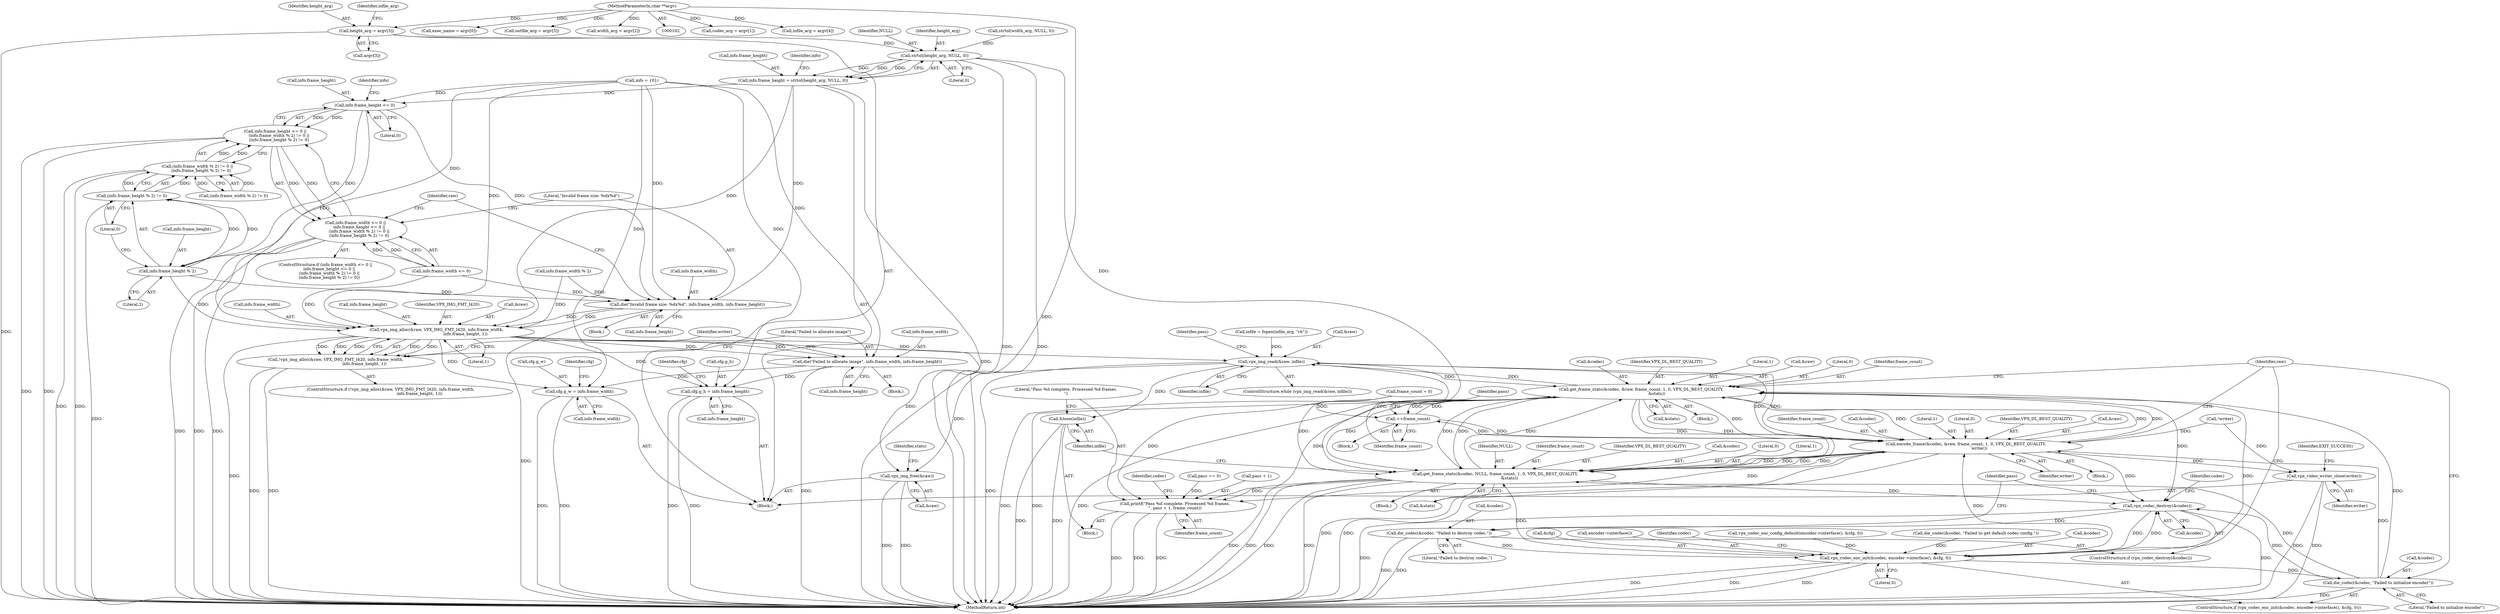 digraph "0_Android_5a9753fca56f0eeb9f61e342b2fccffc364f9426_18@array" {
"1000147" [label="(Call,height_arg = argv[3])"];
"1000104" [label="(MethodParameterIn,char **argv)"];
"1000215" [label="(Call,strtol(height_arg, NULL, 0))"];
"1000211" [label="(Call,info.frame_height = strtol(height_arg, NULL, 0))"];
"1000227" [label="(Call,info.frame_height <= 0)"];
"1000226" [label="(Call,info.frame_height <= 0 ||\n      (info.frame_width % 2) != 0 ||\n      (info.frame_height % 2) != 0)"];
"1000220" [label="(Call,info.frame_width <= 0 ||\n      info.frame_height <= 0 ||\n      (info.frame_width % 2) != 0 ||\n      (info.frame_height % 2) != 0)"];
"1000241" [label="(Call,info.frame_height % 2)"];
"1000240" [label="(Call,(info.frame_height % 2) != 0)"];
"1000232" [label="(Call,(info.frame_width % 2) != 0 ||\n      (info.frame_height % 2) != 0)"];
"1000248" [label="(Call,die(\"Invalid frame size: %dx%d\", info.frame_width, info.frame_height))"];
"1000258" [label="(Call,vpx_img_alloc(&raw, VPX_IMG_FMT_I420, info.frame_width,\n                                             info.frame_height, 1))"];
"1000257" [label="(Call,!vpx_img_alloc(&raw, VPX_IMG_FMT_I420, info.frame_width,\n                                             info.frame_height, 1))"];
"1000270" [label="(Call,die(\"Failed to allocate image\", info.frame_width, info.frame_height))"];
"1000308" [label="(Call,cfg.g_w = info.frame_width)"];
"1000315" [label="(Call,cfg.g_h = info.frame_height)"];
"1000408" [label="(Call,vpx_img_read(&raw, infile))"];
"1000420" [label="(Call,get_frame_stats(&codec, &raw, frame_count, 1, 0, VPX_DL_BEST_QUALITY,\n                        &stats))"];
"1000413" [label="(Call,++frame_count)"];
"1000433" [label="(Call,encode_frame(&codec, &raw, frame_count, 1, 0, VPX_DL_BEST_QUALITY,\n                     writer))"];
"1000448" [label="(Call,get_frame_stats(&codec, NULL, frame_count, 1, 0, VPX_DL_BEST_QUALITY,\n                      &stats))"];
"1000464" [label="(Call,printf(\"Pass %d complete. Processed %d frames.\n\", pass + 1, frame_count))"];
"1000471" [label="(Call,vpx_codec_destroy(&codec))"];
"1000396" [label="(Call,vpx_codec_enc_init(&codec, encoder->interface(), &cfg, 0))"];
"1000403" [label="(Call,die_codec(&codec, \"Failed to initialize encoder\"))"];
"1000474" [label="(Call,die_codec(&codec, \"Failed to destroy codec.\"))"];
"1000485" [label="(Call,vpx_video_writer_close(writer))"];
"1000462" [label="(Call,fclose(infile))"];
"1000478" [label="(Call,vpx_img_free(&raw))"];
"1000227" [label="(Call,info.frame_height <= 0)"];
"1000465" [label="(Literal,\"Pass %d complete. Processed %d frames.\n\")"];
"1000400" [label="(Call,&cfg)"];
"1000241" [label="(Call,info.frame_height % 2)"];
"1000438" [label="(Identifier,frame_count)"];
"1000226" [label="(Call,info.frame_height <= 0 ||\n      (info.frame_width % 2) != 0 ||\n      (info.frame_height % 2) != 0)"];
"1000275" [label="(Call,info.frame_height)"];
"1000137" [label="(Call,codec_arg = argv[1])"];
"1000279" [label="(Identifier,writer)"];
"1000420" [label="(Call,get_frame_stats(&codec, &raw, frame_count, 1, 0, VPX_DL_BEST_QUALITY,\n                        &stats))"];
"1000463" [label="(Identifier,infile)"];
"1000406" [label="(Literal,\"Failed to initialize encoder\")"];
"1000399" [label="(Call,encoder->interface())"];
"1000257" [label="(Call,!vpx_img_alloc(&raw, VPX_IMG_FMT_I420, info.frame_width,\n                                             info.frame_height, 1))"];
"1000357" [label="(Identifier,pass)"];
"1000250" [label="(Call,info.frame_width)"];
"1000272" [label="(Call,info.frame_width)"];
"1000417" [label="(Identifier,pass)"];
"1000442" [label="(Identifier,writer)"];
"1000472" [label="(Call,&codec)"];
"1000428" [label="(Identifier,VPX_DL_BEST_QUALITY)"];
"1000233" [label="(Call,(info.frame_width % 2) != 0)"];
"1000405" [label="(Identifier,codec)"];
"1000432" [label="(Block,)"];
"1000260" [label="(Identifier,raw)"];
"1000473" [label="(Identifier,codec)"];
"1000456" [label="(Call,&stats)"];
"1000312" [label="(Call,info.frame_width)"];
"1000297" [label="(Call,vpx_codec_enc_config_default(encoder->interface(), &cfg, 0))"];
"1000268" [label="(Literal,1)"];
"1000325" [label="(Identifier,cfg)"];
"1000434" [label="(Call,&codec)"];
"1000308" [label="(Call,cfg.g_w = info.frame_width)"];
"1000470" [label="(ControlStructure,if (vpx_codec_destroy(&codec)))"];
"1000426" [label="(Literal,1)"];
"1000246" [label="(Literal,0)"];
"1000404" [label="(Call,&codec)"];
"1000486" [label="(Identifier,writer)"];
"1000316" [label="(Call,cfg.g_h)"];
"1000270" [label="(Call,die(\"Failed to allocate image\", info.frame_width, info.frame_height))"];
"1000423" [label="(Call,&raw)"];
"1000258" [label="(Call,vpx_img_alloc(&raw, VPX_IMG_FMT_I420, info.frame_width,\n                                             info.frame_height, 1))"];
"1000265" [label="(Call,info.frame_height)"];
"1000286" [label="(Call,!writer)"];
"1000152" [label="(Call,infile_arg = argv[4])"];
"1000253" [label="(Call,info.frame_height)"];
"1000212" [label="(Call,info.frame_height)"];
"1000433" [label="(Call,encode_frame(&codec, &raw, frame_count, 1, 0, VPX_DL_BEST_QUALITY,\n                     writer))"];
"1000429" [label="(Call,&stats)"];
"1000439" [label="(Literal,1)"];
"1000261" [label="(Identifier,VPX_IMG_FMT_I420)"];
"1000105" [label="(Block,)"];
"1000162" [label="(Call,exec_name = argv[0])"];
"1000217" [label="(Identifier,NULL)"];
"1000485" [label="(Call,vpx_video_writer_close(writer))"];
"1000157" [label="(Call,outfile_arg = argv[5])"];
"1000419" [label="(Block,)"];
"1000410" [label="(Identifier,raw)"];
"1000259" [label="(Call,&raw)"];
"1000387" [label="(Call,infile = fopen(infile_arg, \"rb\"))"];
"1000245" [label="(Literal,2)"];
"1000242" [label="(Call,info.frame_height)"];
"1000148" [label="(Identifier,height_arg)"];
"1000228" [label="(Call,info.frame_height)"];
"1000153" [label="(Identifier,infile_arg)"];
"1000232" [label="(Call,(info.frame_width % 2) != 0 ||\n      (info.frame_height % 2) != 0)"];
"1000412" [label="(Block,)"];
"1000396" [label="(Call,vpx_codec_enc_init(&codec, encoder->interface(), &cfg, 0))"];
"1000448" [label="(Call,get_frame_stats(&codec, NULL, frame_count, 1, 0, VPX_DL_BEST_QUALITY,\n                      &stats))"];
"1000216" [label="(Identifier,height_arg)"];
"1000427" [label="(Literal,0)"];
"1000474" [label="(Call,die_codec(&codec, \"Failed to destroy codec.\"))"];
"1000444" [label="(Call,pass == 0)"];
"1000451" [label="(Identifier,NULL)"];
"1000104" [label="(MethodParameterIn,char **argv)"];
"1000452" [label="(Identifier,frame_count)"];
"1000440" [label="(Literal,0)"];
"1000409" [label="(Call,&raw)"];
"1000455" [label="(Identifier,VPX_DL_BEST_QUALITY)"];
"1000488" [label="(Identifier,EXIT_SUCCESS)"];
"1000476" [label="(Identifier,codec)"];
"1000411" [label="(Identifier,infile)"];
"1000309" [label="(Call,cfg.g_w)"];
"1000447" [label="(Block,)"];
"1000142" [label="(Call,width_arg = argv[2])"];
"1000269" [label="(Block,)"];
"1000489" [label="(MethodReturn,int)"];
"1000211" [label="(Call,info.frame_height = strtol(height_arg, NULL, 0))"];
"1000240" [label="(Call,(info.frame_height % 2) != 0)"];
"1000234" [label="(Call,info.frame_width % 2)"];
"1000315" [label="(Call,cfg.g_h = info.frame_height)"];
"1000441" [label="(Identifier,VPX_DL_BEST_QUALITY)"];
"1000475" [label="(Call,&codec)"];
"1000248" [label="(Call,die(\"Invalid frame size: %dx%d\", info.frame_width, info.frame_height))"];
"1000478" [label="(Call,vpx_img_free(&raw))"];
"1000407" [label="(ControlStructure,while (vpx_img_read(&raw, infile)))"];
"1000483" [label="(Identifier,stats)"];
"1000271" [label="(Literal,\"Failed to allocate image\")"];
"1000149" [label="(Call,argv[3])"];
"1000479" [label="(Call,&raw)"];
"1000223" [label="(Identifier,info)"];
"1000445" [label="(Identifier,pass)"];
"1000304" [label="(Call,die_codec(&codec, \"Failed to get default codec config.\"))"];
"1000122" [label="(Call,info = {0})"];
"1000147" [label="(Call,height_arg = argv[3])"];
"1000471" [label="(Call,vpx_codec_destroy(&codec))"];
"1000449" [label="(Call,&codec)"];
"1000207" [label="(Call,strtol(width_arg, NULL, 0))"];
"1000262" [label="(Call,info.frame_width)"];
"1000414" [label="(Identifier,frame_count)"];
"1000464" [label="(Call,printf(\"Pass %d complete. Processed %d frames.\n\", pass + 1, frame_count))"];
"1000477" [label="(Literal,\"Failed to destroy codec.\")"];
"1000220" [label="(Call,info.frame_width <= 0 ||\n      info.frame_height <= 0 ||\n      (info.frame_width % 2) != 0 ||\n      (info.frame_height % 2) != 0)"];
"1000436" [label="(Call,&raw)"];
"1000218" [label="(Literal,0)"];
"1000454" [label="(Literal,0)"];
"1000469" [label="(Identifier,frame_count)"];
"1000247" [label="(Block,)"];
"1000256" [label="(ControlStructure,if (!vpx_img_alloc(&raw, VPX_IMG_FMT_I420, info.frame_width,\n                                             info.frame_height, 1)))"];
"1000219" [label="(ControlStructure,if (info.frame_width <= 0 ||\n      info.frame_height <= 0 ||\n      (info.frame_width % 2) != 0 ||\n      (info.frame_height % 2) != 0))"];
"1000453" [label="(Literal,1)"];
"1000408" [label="(Call,vpx_img_read(&raw, infile))"];
"1000395" [label="(ControlStructure,if (vpx_codec_enc_init(&codec, encoder->interface(), &cfg, 0)))"];
"1000397" [label="(Call,&codec)"];
"1000402" [label="(Literal,0)"];
"1000236" [label="(Identifier,info)"];
"1000249" [label="(Literal,\"Invalid frame size: %dx%d\")"];
"1000466" [label="(Call,pass + 1)"];
"1000413" [label="(Call,++frame_count)"];
"1000358" [label="(Block,)"];
"1000231" [label="(Literal,0)"];
"1000221" [label="(Call,info.frame_width <= 0)"];
"1000425" [label="(Identifier,frame_count)"];
"1000215" [label="(Call,strtol(height_arg, NULL, 0))"];
"1000319" [label="(Call,info.frame_height)"];
"1000421" [label="(Call,&codec)"];
"1000317" [label="(Identifier,cfg)"];
"1000360" [label="(Call,frame_count = 0)"];
"1000462" [label="(Call,fclose(infile))"];
"1000403" [label="(Call,die_codec(&codec, \"Failed to initialize encoder\"))"];
"1000147" -> "1000105"  [label="AST: "];
"1000147" -> "1000149"  [label="CFG: "];
"1000148" -> "1000147"  [label="AST: "];
"1000149" -> "1000147"  [label="AST: "];
"1000153" -> "1000147"  [label="CFG: "];
"1000147" -> "1000489"  [label="DDG: "];
"1000104" -> "1000147"  [label="DDG: "];
"1000147" -> "1000215"  [label="DDG: "];
"1000104" -> "1000102"  [label="AST: "];
"1000104" -> "1000489"  [label="DDG: "];
"1000104" -> "1000137"  [label="DDG: "];
"1000104" -> "1000142"  [label="DDG: "];
"1000104" -> "1000152"  [label="DDG: "];
"1000104" -> "1000157"  [label="DDG: "];
"1000104" -> "1000162"  [label="DDG: "];
"1000215" -> "1000211"  [label="AST: "];
"1000215" -> "1000218"  [label="CFG: "];
"1000216" -> "1000215"  [label="AST: "];
"1000217" -> "1000215"  [label="AST: "];
"1000218" -> "1000215"  [label="AST: "];
"1000211" -> "1000215"  [label="CFG: "];
"1000215" -> "1000489"  [label="DDG: "];
"1000215" -> "1000489"  [label="DDG: "];
"1000215" -> "1000211"  [label="DDG: "];
"1000215" -> "1000211"  [label="DDG: "];
"1000215" -> "1000211"  [label="DDG: "];
"1000207" -> "1000215"  [label="DDG: "];
"1000215" -> "1000448"  [label="DDG: "];
"1000211" -> "1000105"  [label="AST: "];
"1000212" -> "1000211"  [label="AST: "];
"1000223" -> "1000211"  [label="CFG: "];
"1000211" -> "1000489"  [label="DDG: "];
"1000211" -> "1000227"  [label="DDG: "];
"1000211" -> "1000248"  [label="DDG: "];
"1000211" -> "1000258"  [label="DDG: "];
"1000227" -> "1000226"  [label="AST: "];
"1000227" -> "1000231"  [label="CFG: "];
"1000228" -> "1000227"  [label="AST: "];
"1000231" -> "1000227"  [label="AST: "];
"1000236" -> "1000227"  [label="CFG: "];
"1000226" -> "1000227"  [label="CFG: "];
"1000227" -> "1000226"  [label="DDG: "];
"1000227" -> "1000226"  [label="DDG: "];
"1000122" -> "1000227"  [label="DDG: "];
"1000227" -> "1000241"  [label="DDG: "];
"1000227" -> "1000248"  [label="DDG: "];
"1000227" -> "1000258"  [label="DDG: "];
"1000226" -> "1000220"  [label="AST: "];
"1000226" -> "1000232"  [label="CFG: "];
"1000232" -> "1000226"  [label="AST: "];
"1000220" -> "1000226"  [label="CFG: "];
"1000226" -> "1000489"  [label="DDG: "];
"1000226" -> "1000489"  [label="DDG: "];
"1000226" -> "1000220"  [label="DDG: "];
"1000226" -> "1000220"  [label="DDG: "];
"1000232" -> "1000226"  [label="DDG: "];
"1000232" -> "1000226"  [label="DDG: "];
"1000220" -> "1000219"  [label="AST: "];
"1000220" -> "1000221"  [label="CFG: "];
"1000221" -> "1000220"  [label="AST: "];
"1000249" -> "1000220"  [label="CFG: "];
"1000260" -> "1000220"  [label="CFG: "];
"1000220" -> "1000489"  [label="DDG: "];
"1000220" -> "1000489"  [label="DDG: "];
"1000220" -> "1000489"  [label="DDG: "];
"1000221" -> "1000220"  [label="DDG: "];
"1000221" -> "1000220"  [label="DDG: "];
"1000241" -> "1000240"  [label="AST: "];
"1000241" -> "1000245"  [label="CFG: "];
"1000242" -> "1000241"  [label="AST: "];
"1000245" -> "1000241"  [label="AST: "];
"1000246" -> "1000241"  [label="CFG: "];
"1000241" -> "1000240"  [label="DDG: "];
"1000241" -> "1000240"  [label="DDG: "];
"1000122" -> "1000241"  [label="DDG: "];
"1000241" -> "1000248"  [label="DDG: "];
"1000241" -> "1000258"  [label="DDG: "];
"1000240" -> "1000232"  [label="AST: "];
"1000240" -> "1000246"  [label="CFG: "];
"1000246" -> "1000240"  [label="AST: "];
"1000232" -> "1000240"  [label="CFG: "];
"1000240" -> "1000489"  [label="DDG: "];
"1000240" -> "1000232"  [label="DDG: "];
"1000240" -> "1000232"  [label="DDG: "];
"1000232" -> "1000233"  [label="CFG: "];
"1000233" -> "1000232"  [label="AST: "];
"1000232" -> "1000489"  [label="DDG: "];
"1000232" -> "1000489"  [label="DDG: "];
"1000233" -> "1000232"  [label="DDG: "];
"1000233" -> "1000232"  [label="DDG: "];
"1000248" -> "1000247"  [label="AST: "];
"1000248" -> "1000253"  [label="CFG: "];
"1000249" -> "1000248"  [label="AST: "];
"1000250" -> "1000248"  [label="AST: "];
"1000253" -> "1000248"  [label="AST: "];
"1000260" -> "1000248"  [label="CFG: "];
"1000248" -> "1000489"  [label="DDG: "];
"1000234" -> "1000248"  [label="DDG: "];
"1000122" -> "1000248"  [label="DDG: "];
"1000221" -> "1000248"  [label="DDG: "];
"1000248" -> "1000258"  [label="DDG: "];
"1000248" -> "1000258"  [label="DDG: "];
"1000258" -> "1000257"  [label="AST: "];
"1000258" -> "1000268"  [label="CFG: "];
"1000259" -> "1000258"  [label="AST: "];
"1000261" -> "1000258"  [label="AST: "];
"1000262" -> "1000258"  [label="AST: "];
"1000265" -> "1000258"  [label="AST: "];
"1000268" -> "1000258"  [label="AST: "];
"1000257" -> "1000258"  [label="CFG: "];
"1000258" -> "1000489"  [label="DDG: "];
"1000258" -> "1000257"  [label="DDG: "];
"1000258" -> "1000257"  [label="DDG: "];
"1000258" -> "1000257"  [label="DDG: "];
"1000258" -> "1000257"  [label="DDG: "];
"1000258" -> "1000257"  [label="DDG: "];
"1000234" -> "1000258"  [label="DDG: "];
"1000122" -> "1000258"  [label="DDG: "];
"1000221" -> "1000258"  [label="DDG: "];
"1000258" -> "1000270"  [label="DDG: "];
"1000258" -> "1000270"  [label="DDG: "];
"1000258" -> "1000308"  [label="DDG: "];
"1000258" -> "1000315"  [label="DDG: "];
"1000258" -> "1000408"  [label="DDG: "];
"1000258" -> "1000478"  [label="DDG: "];
"1000257" -> "1000256"  [label="AST: "];
"1000271" -> "1000257"  [label="CFG: "];
"1000279" -> "1000257"  [label="CFG: "];
"1000257" -> "1000489"  [label="DDG: "];
"1000257" -> "1000489"  [label="DDG: "];
"1000270" -> "1000269"  [label="AST: "];
"1000270" -> "1000275"  [label="CFG: "];
"1000271" -> "1000270"  [label="AST: "];
"1000272" -> "1000270"  [label="AST: "];
"1000275" -> "1000270"  [label="AST: "];
"1000279" -> "1000270"  [label="CFG: "];
"1000270" -> "1000489"  [label="DDG: "];
"1000122" -> "1000270"  [label="DDG: "];
"1000270" -> "1000308"  [label="DDG: "];
"1000270" -> "1000315"  [label="DDG: "];
"1000308" -> "1000105"  [label="AST: "];
"1000308" -> "1000312"  [label="CFG: "];
"1000309" -> "1000308"  [label="AST: "];
"1000312" -> "1000308"  [label="AST: "];
"1000317" -> "1000308"  [label="CFG: "];
"1000308" -> "1000489"  [label="DDG: "];
"1000308" -> "1000489"  [label="DDG: "];
"1000122" -> "1000308"  [label="DDG: "];
"1000315" -> "1000105"  [label="AST: "];
"1000315" -> "1000319"  [label="CFG: "];
"1000316" -> "1000315"  [label="AST: "];
"1000319" -> "1000315"  [label="AST: "];
"1000325" -> "1000315"  [label="CFG: "];
"1000315" -> "1000489"  [label="DDG: "];
"1000315" -> "1000489"  [label="DDG: "];
"1000122" -> "1000315"  [label="DDG: "];
"1000408" -> "1000407"  [label="AST: "];
"1000408" -> "1000411"  [label="CFG: "];
"1000409" -> "1000408"  [label="AST: "];
"1000411" -> "1000408"  [label="AST: "];
"1000414" -> "1000408"  [label="CFG: "];
"1000445" -> "1000408"  [label="CFG: "];
"1000408" -> "1000489"  [label="DDG: "];
"1000433" -> "1000408"  [label="DDG: "];
"1000420" -> "1000408"  [label="DDG: "];
"1000387" -> "1000408"  [label="DDG: "];
"1000408" -> "1000420"  [label="DDG: "];
"1000408" -> "1000433"  [label="DDG: "];
"1000408" -> "1000462"  [label="DDG: "];
"1000408" -> "1000478"  [label="DDG: "];
"1000420" -> "1000419"  [label="AST: "];
"1000420" -> "1000429"  [label="CFG: "];
"1000421" -> "1000420"  [label="AST: "];
"1000423" -> "1000420"  [label="AST: "];
"1000425" -> "1000420"  [label="AST: "];
"1000426" -> "1000420"  [label="AST: "];
"1000427" -> "1000420"  [label="AST: "];
"1000428" -> "1000420"  [label="AST: "];
"1000429" -> "1000420"  [label="AST: "];
"1000410" -> "1000420"  [label="CFG: "];
"1000420" -> "1000489"  [label="DDG: "];
"1000420" -> "1000489"  [label="DDG: "];
"1000420" -> "1000489"  [label="DDG: "];
"1000420" -> "1000413"  [label="DDG: "];
"1000396" -> "1000420"  [label="DDG: "];
"1000403" -> "1000420"  [label="DDG: "];
"1000433" -> "1000420"  [label="DDG: "];
"1000433" -> "1000420"  [label="DDG: "];
"1000413" -> "1000420"  [label="DDG: "];
"1000448" -> "1000420"  [label="DDG: "];
"1000448" -> "1000420"  [label="DDG: "];
"1000420" -> "1000433"  [label="DDG: "];
"1000420" -> "1000433"  [label="DDG: "];
"1000420" -> "1000448"  [label="DDG: "];
"1000420" -> "1000448"  [label="DDG: "];
"1000420" -> "1000448"  [label="DDG: "];
"1000420" -> "1000448"  [label="DDG: "];
"1000420" -> "1000464"  [label="DDG: "];
"1000420" -> "1000471"  [label="DDG: "];
"1000413" -> "1000412"  [label="AST: "];
"1000413" -> "1000414"  [label="CFG: "];
"1000414" -> "1000413"  [label="AST: "];
"1000417" -> "1000413"  [label="CFG: "];
"1000360" -> "1000413"  [label="DDG: "];
"1000433" -> "1000413"  [label="DDG: "];
"1000413" -> "1000433"  [label="DDG: "];
"1000433" -> "1000432"  [label="AST: "];
"1000433" -> "1000442"  [label="CFG: "];
"1000434" -> "1000433"  [label="AST: "];
"1000436" -> "1000433"  [label="AST: "];
"1000438" -> "1000433"  [label="AST: "];
"1000439" -> "1000433"  [label="AST: "];
"1000440" -> "1000433"  [label="AST: "];
"1000441" -> "1000433"  [label="AST: "];
"1000442" -> "1000433"  [label="AST: "];
"1000410" -> "1000433"  [label="CFG: "];
"1000433" -> "1000489"  [label="DDG: "];
"1000433" -> "1000489"  [label="DDG: "];
"1000396" -> "1000433"  [label="DDG: "];
"1000403" -> "1000433"  [label="DDG: "];
"1000448" -> "1000433"  [label="DDG: "];
"1000286" -> "1000433"  [label="DDG: "];
"1000433" -> "1000448"  [label="DDG: "];
"1000433" -> "1000448"  [label="DDG: "];
"1000433" -> "1000448"  [label="DDG: "];
"1000433" -> "1000464"  [label="DDG: "];
"1000433" -> "1000471"  [label="DDG: "];
"1000433" -> "1000485"  [label="DDG: "];
"1000448" -> "1000447"  [label="AST: "];
"1000448" -> "1000456"  [label="CFG: "];
"1000449" -> "1000448"  [label="AST: "];
"1000451" -> "1000448"  [label="AST: "];
"1000452" -> "1000448"  [label="AST: "];
"1000453" -> "1000448"  [label="AST: "];
"1000454" -> "1000448"  [label="AST: "];
"1000455" -> "1000448"  [label="AST: "];
"1000456" -> "1000448"  [label="AST: "];
"1000463" -> "1000448"  [label="CFG: "];
"1000448" -> "1000489"  [label="DDG: "];
"1000448" -> "1000489"  [label="DDG: "];
"1000448" -> "1000489"  [label="DDG: "];
"1000448" -> "1000489"  [label="DDG: "];
"1000396" -> "1000448"  [label="DDG: "];
"1000403" -> "1000448"  [label="DDG: "];
"1000360" -> "1000448"  [label="DDG: "];
"1000448" -> "1000464"  [label="DDG: "];
"1000448" -> "1000471"  [label="DDG: "];
"1000464" -> "1000358"  [label="AST: "];
"1000464" -> "1000469"  [label="CFG: "];
"1000465" -> "1000464"  [label="AST: "];
"1000466" -> "1000464"  [label="AST: "];
"1000469" -> "1000464"  [label="AST: "];
"1000473" -> "1000464"  [label="CFG: "];
"1000464" -> "1000489"  [label="DDG: "];
"1000464" -> "1000489"  [label="DDG: "];
"1000464" -> "1000489"  [label="DDG: "];
"1000444" -> "1000464"  [label="DDG: "];
"1000360" -> "1000464"  [label="DDG: "];
"1000471" -> "1000470"  [label="AST: "];
"1000471" -> "1000472"  [label="CFG: "];
"1000472" -> "1000471"  [label="AST: "];
"1000476" -> "1000471"  [label="CFG: "];
"1000357" -> "1000471"  [label="CFG: "];
"1000471" -> "1000489"  [label="DDG: "];
"1000471" -> "1000489"  [label="DDG: "];
"1000471" -> "1000396"  [label="DDG: "];
"1000396" -> "1000471"  [label="DDG: "];
"1000403" -> "1000471"  [label="DDG: "];
"1000471" -> "1000474"  [label="DDG: "];
"1000396" -> "1000395"  [label="AST: "];
"1000396" -> "1000402"  [label="CFG: "];
"1000397" -> "1000396"  [label="AST: "];
"1000399" -> "1000396"  [label="AST: "];
"1000400" -> "1000396"  [label="AST: "];
"1000402" -> "1000396"  [label="AST: "];
"1000405" -> "1000396"  [label="CFG: "];
"1000410" -> "1000396"  [label="CFG: "];
"1000396" -> "1000489"  [label="DDG: "];
"1000396" -> "1000489"  [label="DDG: "];
"1000396" -> "1000489"  [label="DDG: "];
"1000304" -> "1000396"  [label="DDG: "];
"1000474" -> "1000396"  [label="DDG: "];
"1000297" -> "1000396"  [label="DDG: "];
"1000396" -> "1000403"  [label="DDG: "];
"1000403" -> "1000395"  [label="AST: "];
"1000403" -> "1000406"  [label="CFG: "];
"1000404" -> "1000403"  [label="AST: "];
"1000406" -> "1000403"  [label="AST: "];
"1000410" -> "1000403"  [label="CFG: "];
"1000403" -> "1000489"  [label="DDG: "];
"1000474" -> "1000470"  [label="AST: "];
"1000474" -> "1000477"  [label="CFG: "];
"1000475" -> "1000474"  [label="AST: "];
"1000477" -> "1000474"  [label="AST: "];
"1000357" -> "1000474"  [label="CFG: "];
"1000474" -> "1000489"  [label="DDG: "];
"1000474" -> "1000489"  [label="DDG: "];
"1000485" -> "1000105"  [label="AST: "];
"1000485" -> "1000486"  [label="CFG: "];
"1000486" -> "1000485"  [label="AST: "];
"1000488" -> "1000485"  [label="CFG: "];
"1000485" -> "1000489"  [label="DDG: "];
"1000485" -> "1000489"  [label="DDG: "];
"1000286" -> "1000485"  [label="DDG: "];
"1000462" -> "1000358"  [label="AST: "];
"1000462" -> "1000463"  [label="CFG: "];
"1000463" -> "1000462"  [label="AST: "];
"1000465" -> "1000462"  [label="CFG: "];
"1000462" -> "1000489"  [label="DDG: "];
"1000462" -> "1000489"  [label="DDG: "];
"1000478" -> "1000105"  [label="AST: "];
"1000478" -> "1000479"  [label="CFG: "];
"1000479" -> "1000478"  [label="AST: "];
"1000483" -> "1000478"  [label="CFG: "];
"1000478" -> "1000489"  [label="DDG: "];
"1000478" -> "1000489"  [label="DDG: "];
}
